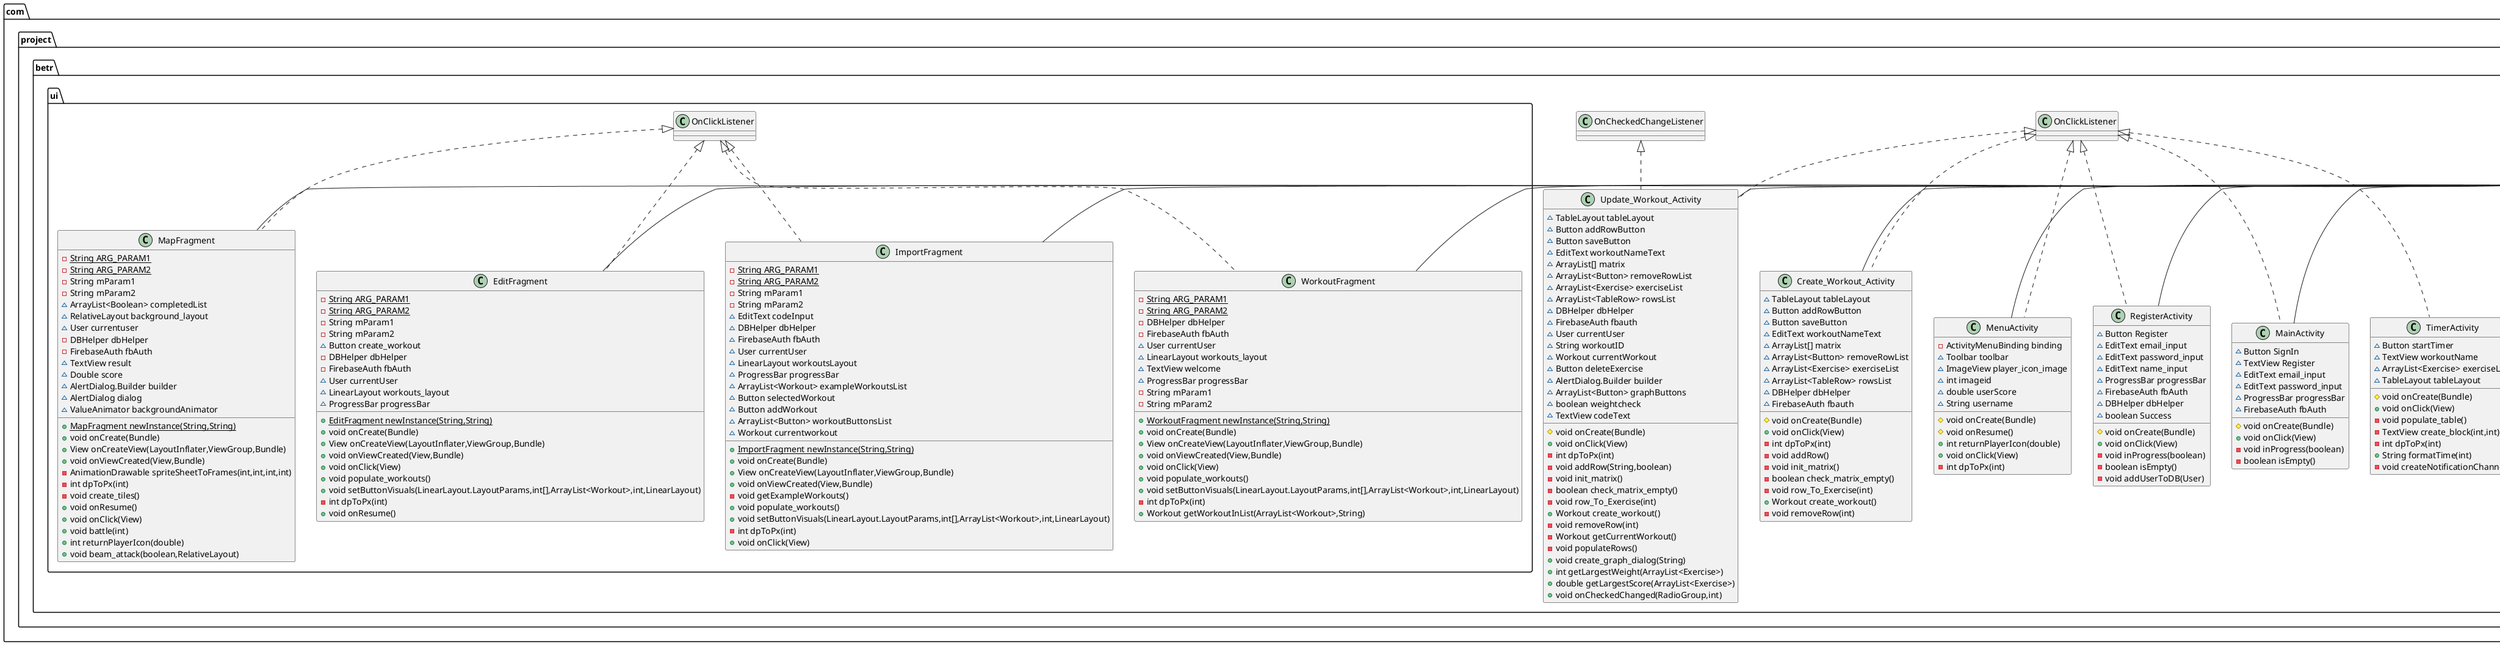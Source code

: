 @startuml
class com.project.betr.Create_Workout_Activity {
~ TableLayout tableLayout
~ Button addRowButton
~ Button saveButton
~ EditText workoutNameText
~ ArrayList[] matrix
~ ArrayList<Button> removeRowList
~ ArrayList<Exercise> exerciseList
~ ArrayList<TableRow> rowsList
~ DBHelper dbHelper
~ FirebaseAuth fbauth
# void onCreate(Bundle)
+ void onClick(View)
- int dpToPx(int)
- void addRow()
- void init_matrix()
- boolean check_matrix_empty()
- void row_To_Exercise(int)
+ Workout create_workout()
- void removeRow(int)
}
class com.project.betr.RegisterActivity {
~ Button Register
~ EditText email_input
~ EditText password_input
~ EditText name_input
~ ProgressBar progressBar
~ FirebaseAuth fbAuth
~ DBHelper dbHelper
~ boolean Success
# void onCreate(Bundle)
+ void onClick(View)
- void inProgress(boolean)
- boolean isEmpty()
- void addUserToDB(User)
}
class com.project.betr.ui.MapFragment {
- {static} String ARG_PARAM1
- {static} String ARG_PARAM2
- String mParam1
- String mParam2
~ ArrayList<Boolean> completedList
~ RelativeLayout background_layout
~ User currentuser
- DBHelper dbHelper
- FirebaseAuth fbAuth
~ TextView result
~ Double score
~ AlertDialog.Builder builder
~ AlertDialog dialog
~ ValueAnimator backgroundAnimator
+ {static} MapFragment newInstance(String,String)
+ void onCreate(Bundle)
+ View onCreateView(LayoutInflater,ViewGroup,Bundle)
+ void onViewCreated(View,Bundle)
- AnimationDrawable spriteSheetToFrames(int,int,int,int)
- int dpToPx(int)
- void create_tiles()
+ void onResume()
+ void onClick(View)
+ void battle(int)
+ int returnPlayerIcon(double)
+ void beam_attack(boolean,RelativeLayout)
}
class com.project.betr.ui.EditFragment {
- {static} String ARG_PARAM1
- {static} String ARG_PARAM2
- String mParam1
- String mParam2
~ Button create_workout
- DBHelper dbHelper
- FirebaseAuth fbAuth
~ User currentUser
~ LinearLayout workouts_layout
~ ProgressBar progressBar
+ {static} EditFragment newInstance(String,String)
+ void onCreate(Bundle)
+ View onCreateView(LayoutInflater,ViewGroup,Bundle)
+ void onViewCreated(View,Bundle)
+ void onClick(View)
+ void populate_workouts()
+ void setButtonVisuals(LinearLayout.LayoutParams,int[],ArrayList<Workout>,int,LinearLayout)
- int dpToPx(int)
+ void onResume()
}
class com.project.betr.MenuActivity {
- ActivityMenuBinding binding
~ Toolbar toolbar
~ ImageView player_icon_image
~ int imageid
~ double userScore
~ String username
# void onCreate(Bundle)
# void onResume()
+ int returnPlayerIcon(double)
+ void onClick(View)
- int dpToPx(int)
}
class com.project.betr.ui.ImportFragment {
- {static} String ARG_PARAM1
- {static} String ARG_PARAM2
- String mParam1
- String mParam2
~ EditText codeInput
~ DBHelper dbHelper
~ FirebaseAuth fbAuth
~ User currentUser
~ LinearLayout workoutsLayout
~ ProgressBar progressBar
~ ArrayList<Workout> exampleWorkoutsList
~ Button selectedWorkout
~ Button addWorkout
~ ArrayList<Button> workoutButtonsList
~ Workout currentworkout
+ {static} ImportFragment newInstance(String,String)
+ void onCreate(Bundle)
+ View onCreateView(LayoutInflater,ViewGroup,Bundle)
+ void onViewCreated(View,Bundle)
- void getExampleWorkouts()
+ void populate_workouts()
+ void setButtonVisuals(LinearLayout.LayoutParams,int[],ArrayList<Workout>,int,LinearLayout)
- int dpToPx(int)
+ void onClick(View)
}
class com.project.betr.MainActivity {
~ Button SignIn
~ TextView Register
~ EditText email_input
~ EditText password_input
~ ProgressBar progressBar
~ FirebaseAuth fbAuth
# void onCreate(Bundle)
+ void onClick(View)
- void inProgress(boolean)
- boolean isEmpty()
}
class com.project.betr.TimerActivity {
~ Button startTimer
~ TextView workoutName
~ ArrayList<Exercise> exerciseList
~ TableLayout tableLayout
# void onCreate(Bundle)
+ void onClick(View)
- void populate_table()
- TextView create_block(int,int)
- int dpToPx(int)
+ String formatTime(int)
- void createNotificationChannel()
}
class com.project.betr.Update_Workout_Activity {
~ TableLayout tableLayout
~ Button addRowButton
~ Button saveButton
~ EditText workoutNameText
~ ArrayList[] matrix
~ ArrayList<Button> removeRowList
~ ArrayList<Exercise> exerciseList
~ ArrayList<TableRow> rowsList
~ DBHelper dbHelper
~ FirebaseAuth fbauth
~ User currentUser
~ String workoutID
~ Workout currentWorkout
~ Button deleteExercise
~ AlertDialog.Builder builder
~ ArrayList<Button> graphButtons
~ boolean weightcheck
~ TextView codeText
# void onCreate(Bundle)
+ void onClick(View)
- int dpToPx(int)
- void addRow(String,boolean)
- void init_matrix()
- boolean check_matrix_empty()
- void row_To_Exercise(int)
+ Workout create_workout()
- void removeRow(int)
- Workout getCurrentWorkout()
- void populateRows()
+ void create_graph_dialog(String)
+ int getLargestWeight(ArrayList<Exercise>)
+ double getLargestScore(ArrayList<Exercise>)
+ void onCheckedChanged(RadioGroup,int)
}
class com.project.betr.ui.WorkoutFragment {
- {static} String ARG_PARAM1
- {static} String ARG_PARAM2
- DBHelper dbHelper
- FirebaseAuth fbAuth
~ User currentUser
~ LinearLayout workouts_layout
~ TextView welcome
~ ProgressBar progressBar
- String mParam1
- String mParam2
+ {static} WorkoutFragment newInstance(String,String)
+ void onCreate(Bundle)
+ View onCreateView(LayoutInflater,ViewGroup,Bundle)
+ void onViewCreated(View,Bundle)
+ void onClick(View)
+ void populate_workouts()
+ void setButtonVisuals(LinearLayout.LayoutParams,int[],ArrayList<Workout>,int,LinearLayout)
- int dpToPx(int)
+ Workout getWorkoutInList(ArrayList<Workout>,String)
}


com.project.betr.OnClickListener <|.. com.project.betr.Create_Workout_Activity
androidx.appcompat.app.AppCompatActivity <|-- com.project.betr.Create_Workout_Activity
com.project.betr.OnClickListener <|.. com.project.betr.RegisterActivity
android.app.Activity <|-- com.project.betr.RegisterActivity
com.project.betr.ui.OnClickListener <|.. com.project.betr.ui.MapFragment
androidx.fragment.app.Fragment <|-- com.project.betr.ui.MapFragment
com.project.betr.ui.OnClickListener <|.. com.project.betr.ui.EditFragment
androidx.fragment.app.Fragment <|-- com.project.betr.ui.EditFragment
com.project.betr.OnClickListener <|.. com.project.betr.MenuActivity
androidx.appcompat.app.AppCompatActivity <|-- com.project.betr.MenuActivity
com.project.betr.ui.OnClickListener <|.. com.project.betr.ui.ImportFragment
androidx.fragment.app.Fragment <|-- com.project.betr.ui.ImportFragment
com.project.betr.OnClickListener <|.. com.project.betr.MainActivity
android.app.Activity <|-- com.project.betr.MainActivity
com.project.betr.OnClickListener <|.. com.project.betr.TimerActivity
android.app.Activity <|-- com.project.betr.TimerActivity
com.project.betr.OnClickListener <|.. com.project.betr.Update_Workout_Activity
com.project.betr.OnCheckedChangeListener <|.. com.project.betr.Update_Workout_Activity
androidx.appcompat.app.AppCompatActivity <|-- com.project.betr.Update_Workout_Activity
com.project.betr.ui.OnClickListener <|.. com.project.betr.ui.WorkoutFragment
androidx.fragment.app.Fragment <|-- com.project.betr.ui.WorkoutFragment
@enduml